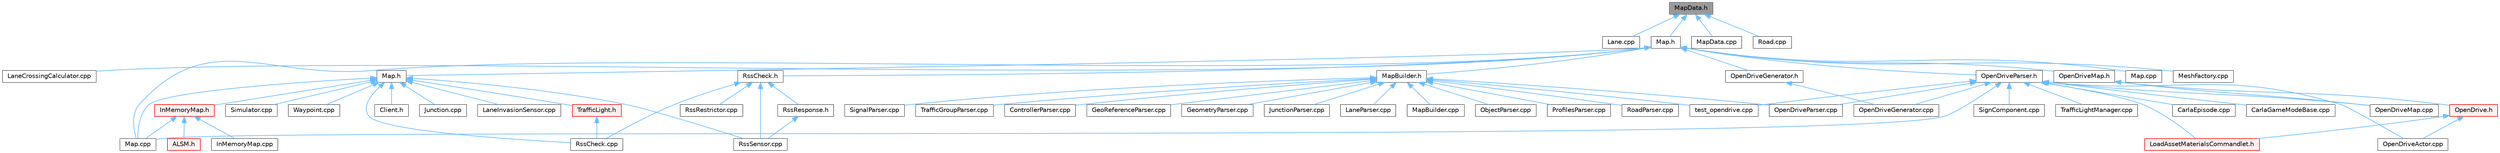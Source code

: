 digraph "MapData.h"
{
 // INTERACTIVE_SVG=YES
 // LATEX_PDF_SIZE
  bgcolor="transparent";
  edge [fontname=Helvetica,fontsize=10,labelfontname=Helvetica,labelfontsize=10];
  node [fontname=Helvetica,fontsize=10,shape=box,height=0.2,width=0.4];
  Node1 [id="Node000001",label="MapData.h",height=0.2,width=0.4,color="gray40", fillcolor="grey60", style="filled", fontcolor="black",tooltip=" "];
  Node1 -> Node2 [id="edge1_Node000001_Node000002",dir="back",color="steelblue1",style="solid",tooltip=" "];
  Node2 [id="Node000002",label="Lane.cpp",height=0.2,width=0.4,color="grey40", fillcolor="white", style="filled",URL="$dc/d13/Lane_8cpp.html",tooltip=" "];
  Node1 -> Node3 [id="edge2_Node000001_Node000003",dir="back",color="steelblue1",style="solid",tooltip=" "];
  Node3 [id="Node000003",label="Map.h",height=0.2,width=0.4,color="grey40", fillcolor="white", style="filled",URL="$df/d64/road_2Map_8h.html",tooltip=" "];
  Node3 -> Node4 [id="edge3_Node000003_Node000004",dir="back",color="steelblue1",style="solid",tooltip=" "];
  Node4 [id="Node000004",label="LaneCrossingCalculator.cpp",height=0.2,width=0.4,color="grey40", fillcolor="white", style="filled",URL="$d5/da4/LaneCrossingCalculator_8cpp.html",tooltip=" "];
  Node3 -> Node5 [id="edge4_Node000003_Node000005",dir="back",color="steelblue1",style="solid",tooltip=" "];
  Node5 [id="Node000005",label="Map.cpp",height=0.2,width=0.4,color="grey40", fillcolor="white", style="filled",URL="$db/da0/client_2Map_8cpp.html",tooltip=" "];
  Node3 -> Node6 [id="edge5_Node000003_Node000006",dir="back",color="steelblue1",style="solid",tooltip=" "];
  Node6 [id="Node000006",label="Map.cpp",height=0.2,width=0.4,color="grey40", fillcolor="white", style="filled",URL="$d9/d5a/road_2Map_8cpp.html",tooltip=" "];
  Node3 -> Node7 [id="edge6_Node000003_Node000007",dir="back",color="steelblue1",style="solid",tooltip=" "];
  Node7 [id="Node000007",label="Map.h",height=0.2,width=0.4,color="grey40", fillcolor="white", style="filled",URL="$d4/d9d/client_2Map_8h.html",tooltip=" "];
  Node7 -> Node8 [id="edge7_Node000007_Node000008",dir="back",color="steelblue1",style="solid",tooltip=" "];
  Node8 [id="Node000008",label="Client.h",height=0.2,width=0.4,color="grey40", fillcolor="white", style="filled",URL="$dd/de3/client_2Client_8h.html",tooltip=" "];
  Node7 -> Node9 [id="edge8_Node000007_Node000009",dir="back",color="steelblue1",style="solid",tooltip=" "];
  Node9 [id="Node000009",label="InMemoryMap.h",height=0.2,width=0.4,color="red", fillcolor="#FFF0F0", style="filled",URL="$d3/d89/InMemoryMap_8h.html",tooltip=" "];
  Node9 -> Node10 [id="edge9_Node000009_Node000010",dir="back",color="steelblue1",style="solid",tooltip=" "];
  Node10 [id="Node000010",label="ALSM.h",height=0.2,width=0.4,color="red", fillcolor="#FFF0F0", style="filled",URL="$dc/d2c/ALSM_8h.html",tooltip=" "];
  Node9 -> Node15 [id="edge10_Node000009_Node000015",dir="back",color="steelblue1",style="solid",tooltip=" "];
  Node15 [id="Node000015",label="InMemoryMap.cpp",height=0.2,width=0.4,color="grey40", fillcolor="white", style="filled",URL="$d4/d89/InMemoryMap_8cpp.html",tooltip=" "];
  Node9 -> Node5 [id="edge11_Node000009_Node000005",dir="back",color="steelblue1",style="solid",tooltip=" "];
  Node7 -> Node20 [id="edge12_Node000007_Node000020",dir="back",color="steelblue1",style="solid",tooltip=" "];
  Node20 [id="Node000020",label="Junction.cpp",height=0.2,width=0.4,color="grey40", fillcolor="white", style="filled",URL="$da/d17/Junction_8cpp.html",tooltip=" "];
  Node7 -> Node21 [id="edge13_Node000007_Node000021",dir="back",color="steelblue1",style="solid",tooltip=" "];
  Node21 [id="Node000021",label="LaneInvasionSensor.cpp",height=0.2,width=0.4,color="grey40", fillcolor="white", style="filled",URL="$dd/dbc/LibCarla_2source_2carla_2client_2LaneInvasionSensor_8cpp.html",tooltip=" "];
  Node7 -> Node5 [id="edge14_Node000007_Node000005",dir="back",color="steelblue1",style="solid",tooltip=" "];
  Node7 -> Node22 [id="edge15_Node000007_Node000022",dir="back",color="steelblue1",style="solid",tooltip=" "];
  Node22 [id="Node000022",label="RssCheck.cpp",height=0.2,width=0.4,color="grey40", fillcolor="white", style="filled",URL="$d0/dce/RssCheck_8cpp.html",tooltip=" "];
  Node7 -> Node23 [id="edge16_Node000007_Node000023",dir="back",color="steelblue1",style="solid",tooltip=" "];
  Node23 [id="Node000023",label="RssSensor.cpp",height=0.2,width=0.4,color="grey40", fillcolor="white", style="filled",URL="$d8/d77/LibCarla_2source_2carla_2rss_2RssSensor_8cpp.html",tooltip=" "];
  Node7 -> Node24 [id="edge17_Node000007_Node000024",dir="back",color="steelblue1",style="solid",tooltip=" "];
  Node24 [id="Node000024",label="Simulator.cpp",height=0.2,width=0.4,color="grey40", fillcolor="white", style="filled",URL="$d2/d0c/Simulator_8cpp.html",tooltip=" "];
  Node7 -> Node25 [id="edge18_Node000007_Node000025",dir="back",color="steelblue1",style="solid",tooltip=" "];
  Node25 [id="Node000025",label="TrafficLight.h",height=0.2,width=0.4,color="red", fillcolor="#FFF0F0", style="filled",URL="$d5/d9e/TrafficLight_8h.html",tooltip=" "];
  Node25 -> Node22 [id="edge19_Node000025_Node000022",dir="back",color="steelblue1",style="solid",tooltip=" "];
  Node7 -> Node49 [id="edge20_Node000007_Node000049",dir="back",color="steelblue1",style="solid",tooltip=" "];
  Node49 [id="Node000049",label="Waypoint.cpp",height=0.2,width=0.4,color="grey40", fillcolor="white", style="filled",URL="$d7/def/client_2Waypoint_8cpp.html",tooltip=" "];
  Node3 -> Node50 [id="edge21_Node000003_Node000050",dir="back",color="steelblue1",style="solid",tooltip=" "];
  Node50 [id="Node000050",label="MapBuilder.h",height=0.2,width=0.4,color="grey40", fillcolor="white", style="filled",URL="$de/d3b/MapBuilder_8h.html",tooltip=" "];
  Node50 -> Node51 [id="edge22_Node000050_Node000051",dir="back",color="steelblue1",style="solid",tooltip=" "];
  Node51 [id="Node000051",label="ControllerParser.cpp",height=0.2,width=0.4,color="grey40", fillcolor="white", style="filled",URL="$df/d60/ControllerParser_8cpp.html",tooltip=" "];
  Node50 -> Node52 [id="edge23_Node000050_Node000052",dir="back",color="steelblue1",style="solid",tooltip=" "];
  Node52 [id="Node000052",label="GeoReferenceParser.cpp",height=0.2,width=0.4,color="grey40", fillcolor="white", style="filled",URL="$d9/d3e/GeoReferenceParser_8cpp.html",tooltip=" "];
  Node50 -> Node53 [id="edge24_Node000050_Node000053",dir="back",color="steelblue1",style="solid",tooltip=" "];
  Node53 [id="Node000053",label="GeometryParser.cpp",height=0.2,width=0.4,color="grey40", fillcolor="white", style="filled",URL="$d8/d49/GeometryParser_8cpp.html",tooltip=" "];
  Node50 -> Node54 [id="edge25_Node000050_Node000054",dir="back",color="steelblue1",style="solid",tooltip=" "];
  Node54 [id="Node000054",label="JunctionParser.cpp",height=0.2,width=0.4,color="grey40", fillcolor="white", style="filled",URL="$d6/d98/JunctionParser_8cpp.html",tooltip=" "];
  Node50 -> Node55 [id="edge26_Node000050_Node000055",dir="back",color="steelblue1",style="solid",tooltip=" "];
  Node55 [id="Node000055",label="LaneParser.cpp",height=0.2,width=0.4,color="grey40", fillcolor="white", style="filled",URL="$d0/d2e/LaneParser_8cpp.html",tooltip=" "];
  Node50 -> Node56 [id="edge27_Node000050_Node000056",dir="back",color="steelblue1",style="solid",tooltip=" "];
  Node56 [id="Node000056",label="MapBuilder.cpp",height=0.2,width=0.4,color="grey40", fillcolor="white", style="filled",URL="$df/da9/MapBuilder_8cpp.html",tooltip=" "];
  Node50 -> Node57 [id="edge28_Node000050_Node000057",dir="back",color="steelblue1",style="solid",tooltip=" "];
  Node57 [id="Node000057",label="ObjectParser.cpp",height=0.2,width=0.4,color="grey40", fillcolor="white", style="filled",URL="$d9/df7/ObjectParser_8cpp.html",tooltip=" "];
  Node50 -> Node58 [id="edge29_Node000050_Node000058",dir="back",color="steelblue1",style="solid",tooltip=" "];
  Node58 [id="Node000058",label="OpenDriveParser.cpp",height=0.2,width=0.4,color="grey40", fillcolor="white", style="filled",URL="$da/d5a/OpenDriveParser_8cpp.html",tooltip=" "];
  Node50 -> Node59 [id="edge30_Node000050_Node000059",dir="back",color="steelblue1",style="solid",tooltip=" "];
  Node59 [id="Node000059",label="ProfilesParser.cpp",height=0.2,width=0.4,color="grey40", fillcolor="white", style="filled",URL="$d4/d6a/ProfilesParser_8cpp.html",tooltip=" "];
  Node50 -> Node60 [id="edge31_Node000050_Node000060",dir="back",color="steelblue1",style="solid",tooltip=" "];
  Node60 [id="Node000060",label="RoadParser.cpp",height=0.2,width=0.4,color="grey40", fillcolor="white", style="filled",URL="$d7/d69/RoadParser_8cpp.html",tooltip=" "];
  Node50 -> Node61 [id="edge32_Node000050_Node000061",dir="back",color="steelblue1",style="solid",tooltip=" "];
  Node61 [id="Node000061",label="SignalParser.cpp",height=0.2,width=0.4,color="grey40", fillcolor="white", style="filled",URL="$d1/d01/SignalParser_8cpp.html",tooltip=" "];
  Node50 -> Node62 [id="edge33_Node000050_Node000062",dir="back",color="steelblue1",style="solid",tooltip=" "];
  Node62 [id="Node000062",label="TrafficGroupParser.cpp",height=0.2,width=0.4,color="grey40", fillcolor="white", style="filled",URL="$d3/d28/TrafficGroupParser_8cpp.html",tooltip=" "];
  Node50 -> Node63 [id="edge34_Node000050_Node000063",dir="back",color="steelblue1",style="solid",tooltip=" "];
  Node63 [id="Node000063",label="test_opendrive.cpp",height=0.2,width=0.4,color="grey40", fillcolor="white", style="filled",URL="$d1/dc0/test__opendrive_8cpp.html",tooltip=" "];
  Node3 -> Node64 [id="edge35_Node000003_Node000064",dir="back",color="steelblue1",style="solid",tooltip=" "];
  Node64 [id="Node000064",label="MeshFactory.cpp",height=0.2,width=0.4,color="grey40", fillcolor="white", style="filled",URL="$dd/d9c/MeshFactory_8cpp.html",tooltip=" "];
  Node3 -> Node65 [id="edge36_Node000003_Node000065",dir="back",color="steelblue1",style="solid",tooltip=" "];
  Node65 [id="Node000065",label="OpenDriveGenerator.h",height=0.2,width=0.4,color="grey40", fillcolor="white", style="filled",URL="$d9/df1/OpenDriveGenerator_8h.html",tooltip=" "];
  Node65 -> Node66 [id="edge37_Node000065_Node000066",dir="back",color="steelblue1",style="solid",tooltip=" "];
  Node66 [id="Node000066",label="OpenDriveGenerator.cpp",height=0.2,width=0.4,color="grey40", fillcolor="white", style="filled",URL="$dc/d85/OpenDriveGenerator_8cpp.html",tooltip=" "];
  Node3 -> Node67 [id="edge38_Node000003_Node000067",dir="back",color="steelblue1",style="solid",tooltip=" "];
  Node67 [id="Node000067",label="OpenDriveMap.h",height=0.2,width=0.4,color="grey40", fillcolor="white", style="filled",URL="$d6/d95/OpenDriveMap_8h.html",tooltip=" "];
  Node67 -> Node68 [id="edge39_Node000067_Node000068",dir="back",color="steelblue1",style="solid",tooltip=" "];
  Node68 [id="Node000068",label="OpenDrive.h",height=0.2,width=0.4,color="red", fillcolor="#FFF0F0", style="filled",URL="$d1/d9b/Unreal_2CarlaUE4_2Plugins_2Carla_2Source_2Carla_2OpenDrive_2OpenDrive_8h.html",tooltip=" "];
  Node68 -> Node104 [id="edge40_Node000068_Node000104",dir="back",color="steelblue1",style="solid",tooltip=" "];
  Node104 [id="Node000104",label="LoadAssetMaterialsCommandlet.h",height=0.2,width=0.4,color="red", fillcolor="#FFF0F0", style="filled",URL="$d9/d9c/LoadAssetMaterialsCommandlet_8h.html",tooltip=" "];
  Node68 -> Node105 [id="edge41_Node000068_Node000105",dir="back",color="steelblue1",style="solid",tooltip=" "];
  Node105 [id="Node000105",label="OpenDriveActor.cpp",height=0.2,width=0.4,color="grey40", fillcolor="white", style="filled",URL="$d4/de0/OpenDriveActor_8cpp.html",tooltip=" "];
  Node67 -> Node188 [id="edge42_Node000067_Node000188",dir="back",color="steelblue1",style="solid",tooltip=" "];
  Node188 [id="Node000188",label="OpenDriveMap.cpp",height=0.2,width=0.4,color="grey40", fillcolor="white", style="filled",URL="$d6/de7/OpenDriveMap_8cpp.html",tooltip=" "];
  Node3 -> Node189 [id="edge43_Node000003_Node000189",dir="back",color="steelblue1",style="solid",tooltip=" "];
  Node189 [id="Node000189",label="OpenDriveParser.h",height=0.2,width=0.4,color="grey40", fillcolor="white", style="filled",URL="$d1/dd9/OpenDriveParser_8h.html",tooltip=" "];
  Node189 -> Node76 [id="edge44_Node000189_Node000076",dir="back",color="steelblue1",style="solid",tooltip=" "];
  Node76 [id="Node000076",label="CarlaEpisode.cpp",height=0.2,width=0.4,color="grey40", fillcolor="white", style="filled",URL="$d6/dd9/CarlaEpisode_8cpp.html",tooltip=" "];
  Node189 -> Node72 [id="edge45_Node000189_Node000072",dir="back",color="steelblue1",style="solid",tooltip=" "];
  Node72 [id="Node000072",label="CarlaGameModeBase.cpp",height=0.2,width=0.4,color="grey40", fillcolor="white", style="filled",URL="$d0/d2e/CarlaGameModeBase_8cpp.html",tooltip=" "];
  Node189 -> Node104 [id="edge46_Node000189_Node000104",dir="back",color="steelblue1",style="solid",tooltip=" "];
  Node189 -> Node5 [id="edge47_Node000189_Node000005",dir="back",color="steelblue1",style="solid",tooltip=" "];
  Node189 -> Node105 [id="edge48_Node000189_Node000105",dir="back",color="steelblue1",style="solid",tooltip=" "];
  Node189 -> Node66 [id="edge49_Node000189_Node000066",dir="back",color="steelblue1",style="solid",tooltip=" "];
  Node189 -> Node188 [id="edge50_Node000189_Node000188",dir="back",color="steelblue1",style="solid",tooltip=" "];
  Node189 -> Node58 [id="edge51_Node000189_Node000058",dir="back",color="steelblue1",style="solid",tooltip=" "];
  Node189 -> Node107 [id="edge52_Node000189_Node000107",dir="back",color="steelblue1",style="solid",tooltip=" "];
  Node107 [id="Node000107",label="SignComponent.cpp",height=0.2,width=0.4,color="grey40", fillcolor="white", style="filled",URL="$d9/dbd/SignComponent_8cpp.html",tooltip=" "];
  Node189 -> Node97 [id="edge53_Node000189_Node000097",dir="back",color="steelblue1",style="solid",tooltip=" "];
  Node97 [id="Node000097",label="TrafficLightManager.cpp",height=0.2,width=0.4,color="grey40", fillcolor="white", style="filled",URL="$d6/d3f/TrafficLightManager_8cpp.html",tooltip=" "];
  Node189 -> Node63 [id="edge54_Node000189_Node000063",dir="back",color="steelblue1",style="solid",tooltip=" "];
  Node3 -> Node190 [id="edge55_Node000003_Node000190",dir="back",color="steelblue1",style="solid",tooltip=" "];
  Node190 [id="Node000190",label="RssCheck.h",height=0.2,width=0.4,color="grey40", fillcolor="white", style="filled",URL="$d8/dab/RssCheck_8h.html",tooltip=" "];
  Node190 -> Node22 [id="edge56_Node000190_Node000022",dir="back",color="steelblue1",style="solid",tooltip=" "];
  Node190 -> Node191 [id="edge57_Node000190_Node000191",dir="back",color="steelblue1",style="solid",tooltip=" "];
  Node191 [id="Node000191",label="RssResponse.h",height=0.2,width=0.4,color="grey40", fillcolor="white", style="filled",URL="$d1/dfa/RssResponse_8h.html",tooltip=" "];
  Node191 -> Node23 [id="edge58_Node000191_Node000023",dir="back",color="steelblue1",style="solid",tooltip=" "];
  Node190 -> Node192 [id="edge59_Node000190_Node000192",dir="back",color="steelblue1",style="solid",tooltip=" "];
  Node192 [id="Node000192",label="RssRestrictor.cpp",height=0.2,width=0.4,color="grey40", fillcolor="white", style="filled",URL="$de/dfe/RssRestrictor_8cpp.html",tooltip=" "];
  Node190 -> Node23 [id="edge60_Node000190_Node000023",dir="back",color="steelblue1",style="solid",tooltip=" "];
  Node1 -> Node193 [id="edge61_Node000001_Node000193",dir="back",color="steelblue1",style="solid",tooltip=" "];
  Node193 [id="Node000193",label="MapData.cpp",height=0.2,width=0.4,color="grey40", fillcolor="white", style="filled",URL="$d9/d71/MapData_8cpp.html",tooltip=" "];
  Node1 -> Node194 [id="edge62_Node000001_Node000194",dir="back",color="steelblue1",style="solid",tooltip=" "];
  Node194 [id="Node000194",label="Road.cpp",height=0.2,width=0.4,color="grey40", fillcolor="white", style="filled",URL="$dc/d2f/Road_8cpp.html",tooltip=" "];
}
